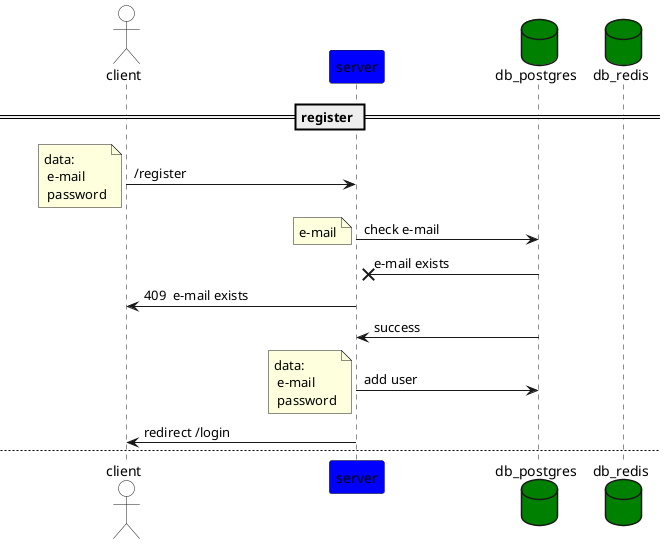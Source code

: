 @startuml

actor client #white
participant server #blue
database db_postgres #green
database db_redis #green

== register ==

client -> server : /register
note left
data:
 e-mail
 password
end note
server -> db_postgres: check e-mail
note left: e-mail
db_postgres -x server: e-mail exists
server->client: 409  e-mail exists
db_postgres -> server: success
server -> db_postgres: add user
note left
data:
 e-mail
 password
end note
server-> client: redirect /login

newpage

== cred. authentication ==
client -> server : /login
note left
data:
    e-mail
    password
end note
server -> db_postgres: check credentials
note left
data:
    e-mail
    password
end note
db_postgres -x server: invalid
server ->client: invalid password or e-mail
db_postgres -> server: success
server -> db_redis: {session id: user_id}
note left: expire 10m
server -> client: session id
== qr code authentication ==
client -> server: /2f_auth/sync
note left: data: session_id
server -> db_redis: check session_id
note left: data: session_id
db_postgres -x server: invalid session
server -x client: 401
db_redis -> server: user_id
server -> db_postgres: send qr secret
note left
data:
    user_id
    qr_secret
end note
server -> client: provisioning_url
client -> server: /2f_auth/check
note left
data:
 session_id
 code
end note
server -> db_redis: check session_id
db_postgres -x server: invalid session
server -x client: 401
db_redis -> server: user_id
server -> db_postgres: user_id
db_postgres -> server: qr_secret
server -> server: check user code with secret
server -x client: wrong code
server -> db_redis: pop session_id
server -> db_redis: {refresh_token: user_id}
note left: expire 10 days
server -> db_postgres: login data
note left
date:
 user_id
 user_agent
 device
 login_date_time
end note
server -> client: jwt_token; refresh token

newpage

== check jwt_token ==
client -> server: /check_user
note left: data: jwt_token
server -> server: check jwt_token
server -x server: invalid jwt_token
server -x client: 401
server -> db_postgres: get user daata
db_postgres -> server: user_data
note right
data:
    user_id
    name
end note

server -> client: user_data
note right
data:
    user_id
    name
end note

newpage

== refresh jwt token ==

client -> server: refresh token
server -> db_redis: check refresh_token
db_redis -x server: invalid refresh_token
server -x client: 401
db_redis -> server: refresh_token data
server -> db_redis: new refresh token
server -> client: new jwt_token; new refresh token

newpage

== update user data ==

client -> server: new cred data
note left
data:
 jwt_token
 new_user_data
 password
end note
server -> server: check jwt token
server -x client: 401
note right: check fail
server -> server: success
server -> db_postgres: get user data
db_postgres -> server: user data
server -> server: check password
server -x client: 401
note right: check fail
server -> server: success
server -> db_postgres: update user data
db_postgres -x server: fail
note right: details
server->client: 409
note right: details
db_postgres -> server: success
server -> client: success

newpage

== logout ==

client -> server: /logout
note left
data:
 jwt_token
 refresh_token
end note
server-> server: check jwt_token
server -x client: 401
note right: check fail
server -> db_redis: expire refresh_token
server -> client: success

@enduml